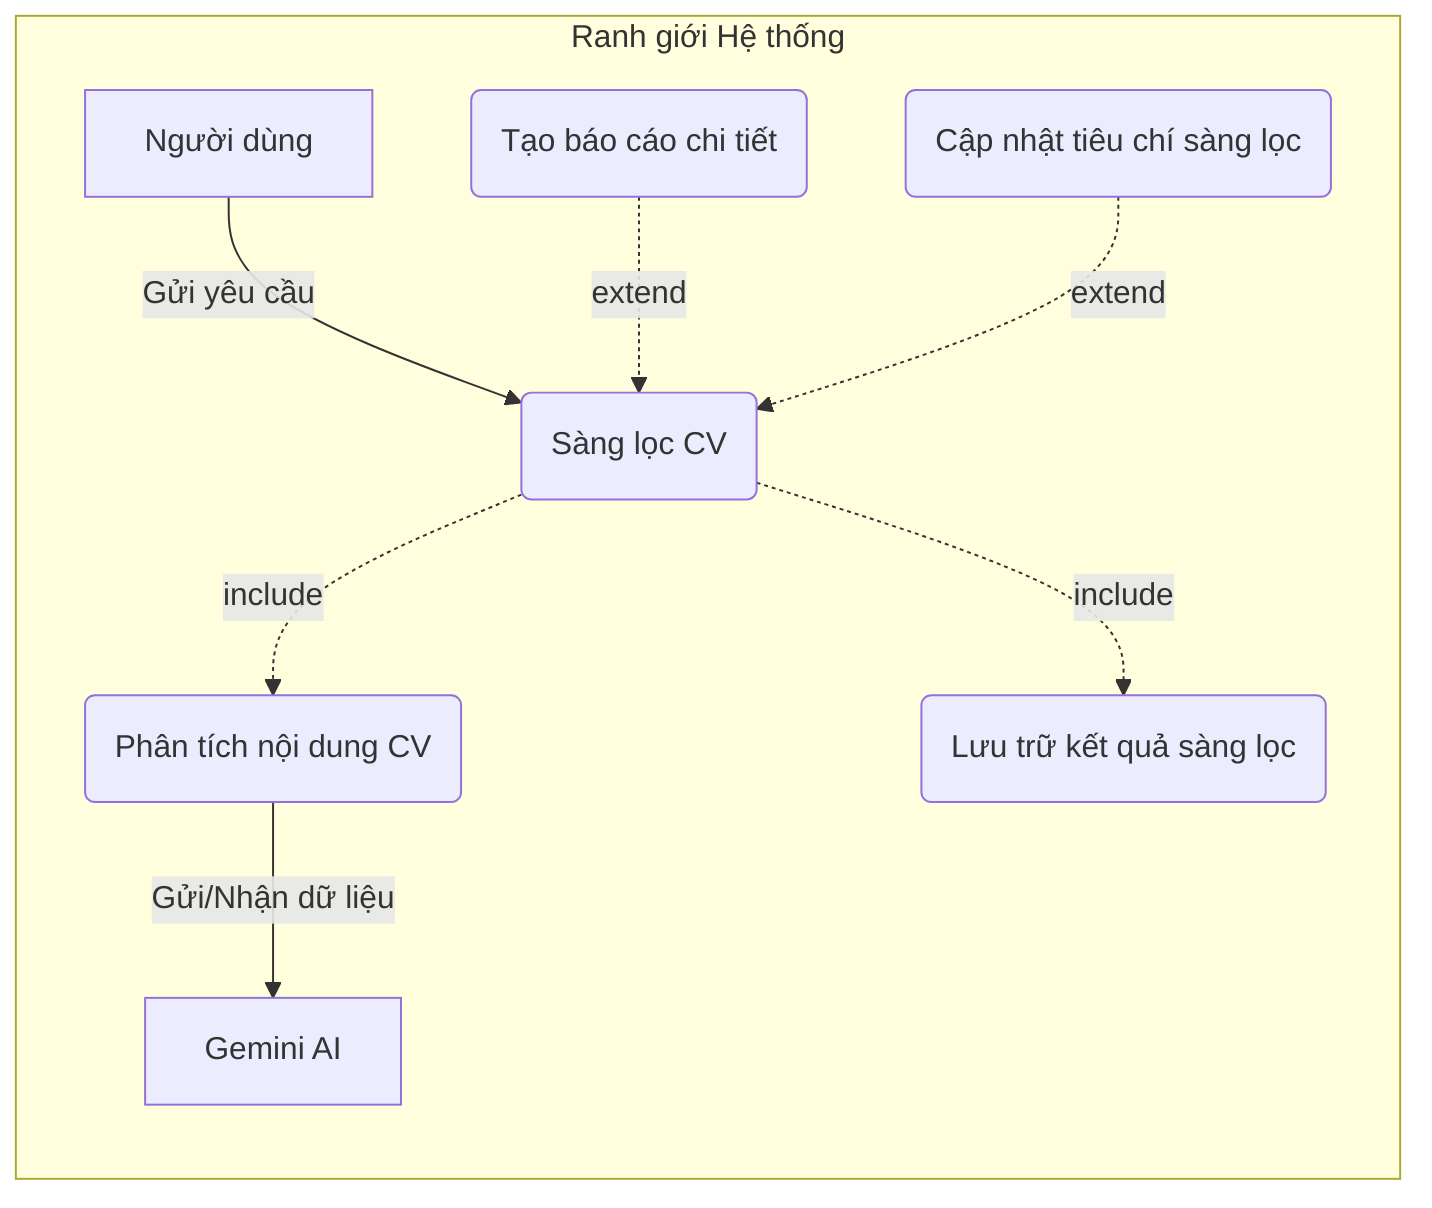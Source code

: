 graph TD
    subgraph Ranh giới Hệ thống
        direction TB
        actor[Người dùng]
        actor1[Gemini AI]
        uc1(Sàng lọc CV)
        uc2(Phân tích nội dung CV)
        uc3(Lưu trữ kết quả sàng lọc)
        uc4(Tạo báo cáo chi tiết)
        uc5(Cập nhật tiêu chí sàng lọc)

        actor -- Gửi yêu cầu --> uc1
        uc1 -. include .-> uc2
        uc1 -. include .-> uc3
        uc4 -. extend .-> uc1
        uc5 -. extend .-> uc1
        uc2 -- Gửi/Nhận dữ liệu --> actor1
    end